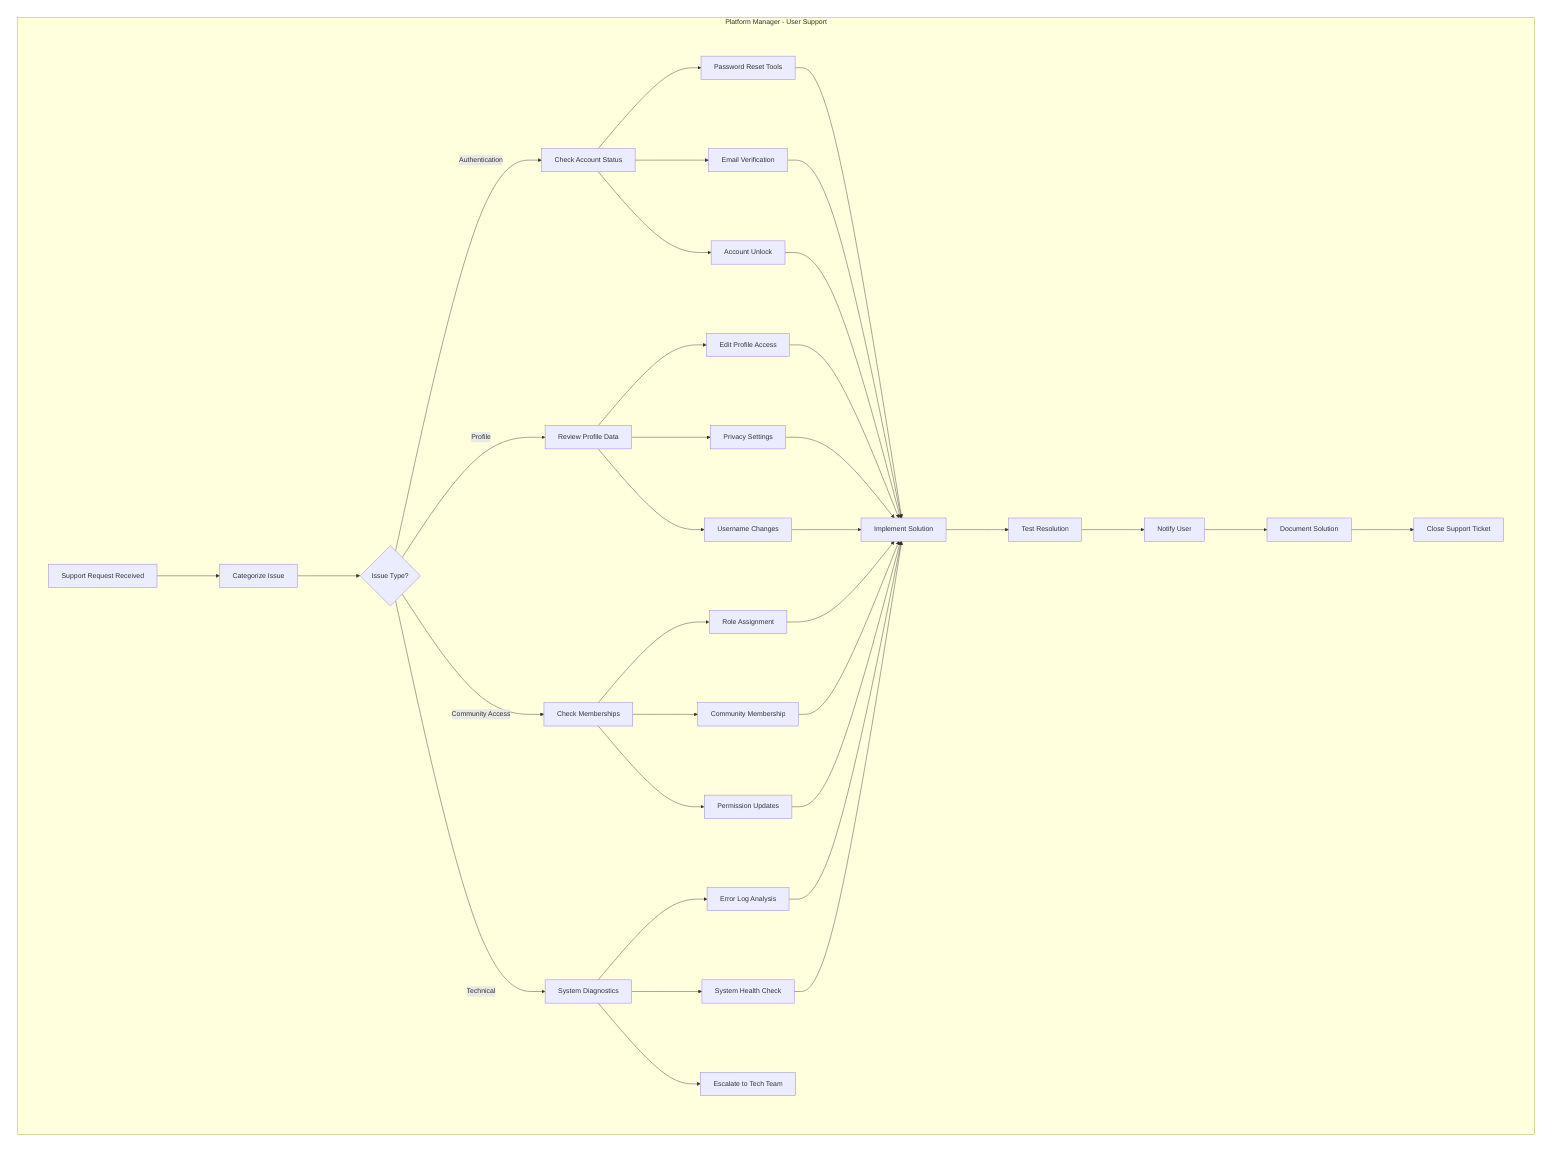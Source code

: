 %%{init: {"flowchart": {"diagramPadding": 40, "nodeSpacing": 160, "rankSpacing": 120}}}%%
graph TD
  subgraph "Platform Manager - User Support"
    SUP1[Support Request Received] --> SUP2[Categorize Issue]
    SUP2 --> SUP3{Issue Type?}
    SUP3 -->|Authentication| SUP4[Check Account Status]
    SUP3 -->|Profile| SUP5[Review Profile Data]
    SUP3 -->|Community Access| SUP6[Check Memberships]
    SUP3 -->|Technical| SUP7[System Diagnostics]
    SUP4 --> SUP8[Password Reset Tools]
    SUP4 --> SUP9[Email Verification]
    SUP4 --> SUP10[Account Unlock]
    SUP5 --> SUP11[Edit Profile Access]
    SUP5 --> SUP12[Privacy Settings]
    SUP5 --> SUP13[Username Changes]
    SUP6 --> SUP14[Role Assignment]
    SUP6 --> SUP15[Community Membership]
    SUP6 --> SUP16[Permission Updates]
    SUP7 --> SUP17[Error Log Analysis]
    SUP7 --> SUP18[System Health Check]
    SUP7 --> SUP19[Escalate to Tech Team]
    SUP8 --> SUP20[Implement Solution]
    SUP9 --> SUP20
    SUP10 --> SUP20
    SUP11 --> SUP20
    SUP12 --> SUP20
    SUP13 --> SUP20
    SUP14 --> SUP20
    SUP15 --> SUP20
    SUP16 --> SUP20
    SUP17 --> SUP20
    SUP18 --> SUP20
    SUP20 --> SUP21[Test Resolution]
    SUP21 --> SUP22[Notify User]
    SUP22 --> SUP23[Document Solution]
    SUP23 --> SUP24[Close Support Ticket]
  end